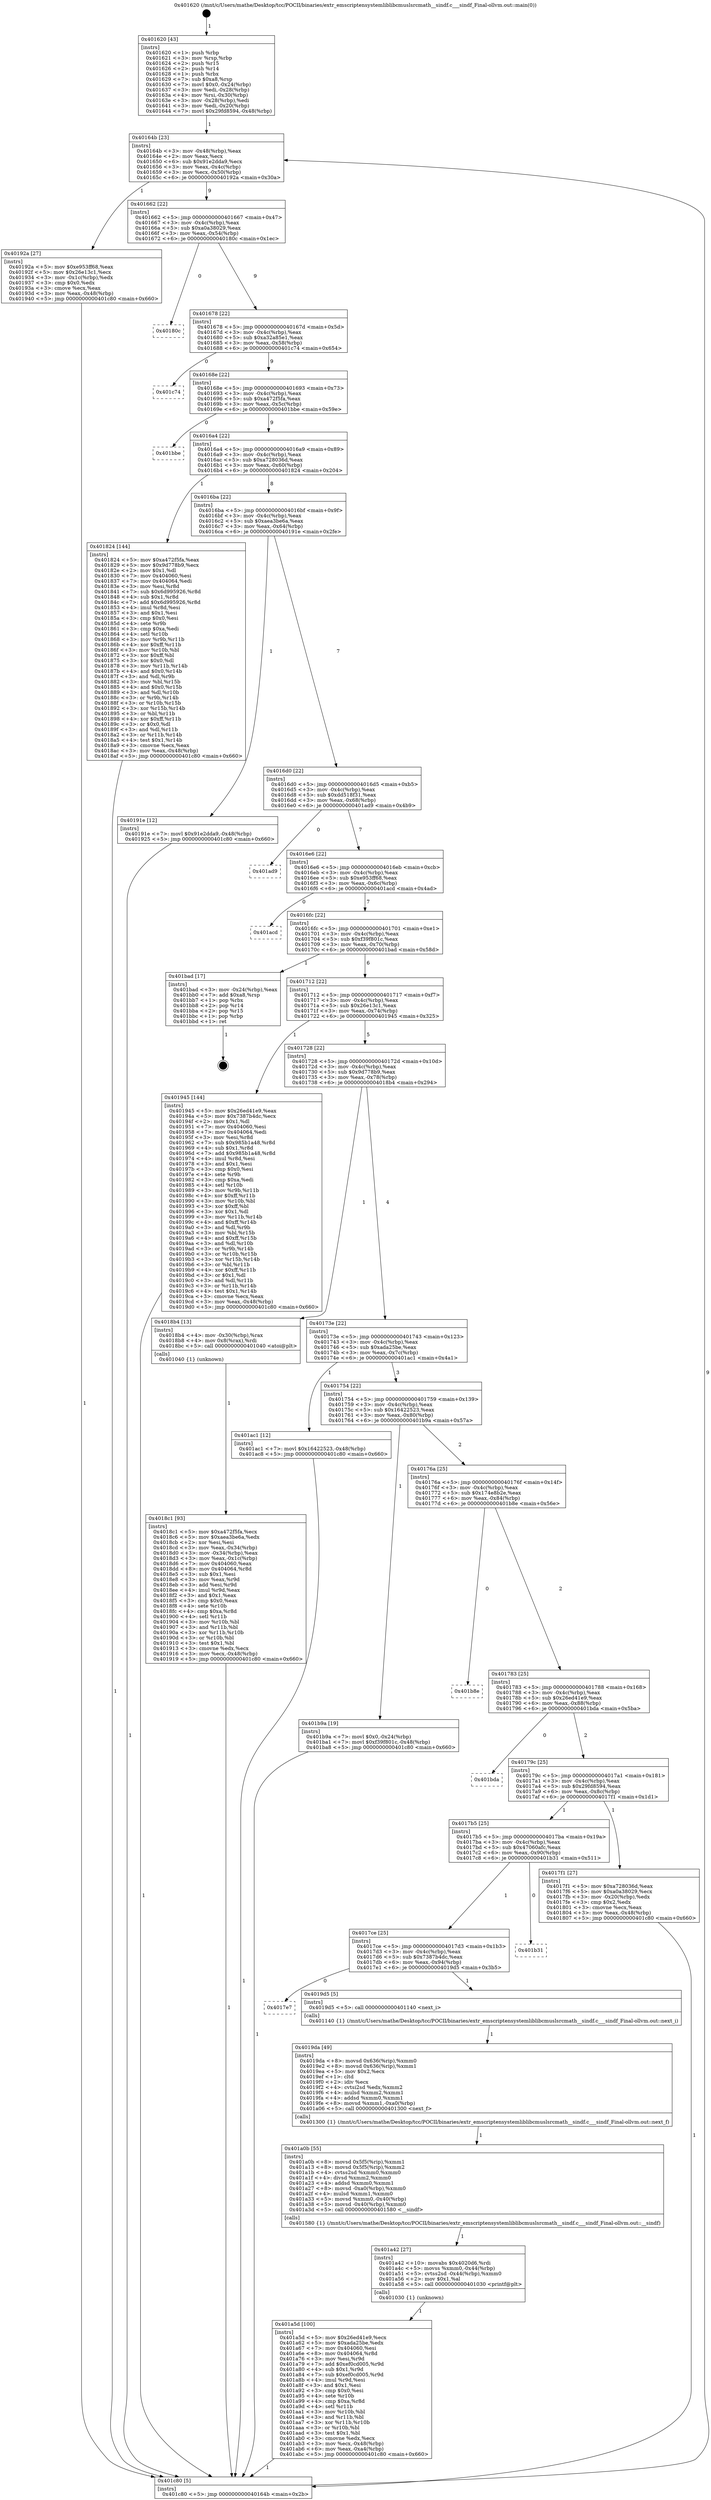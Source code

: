 digraph "0x401620" {
  label = "0x401620 (/mnt/c/Users/mathe/Desktop/tcc/POCII/binaries/extr_emscriptensystemliblibcmuslsrcmath__sindf.c___sindf_Final-ollvm.out::main(0))"
  labelloc = "t"
  node[shape=record]

  Entry [label="",width=0.3,height=0.3,shape=circle,fillcolor=black,style=filled]
  "0x40164b" [label="{
     0x40164b [23]\l
     | [instrs]\l
     &nbsp;&nbsp;0x40164b \<+3\>: mov -0x48(%rbp),%eax\l
     &nbsp;&nbsp;0x40164e \<+2\>: mov %eax,%ecx\l
     &nbsp;&nbsp;0x401650 \<+6\>: sub $0x91e2dda9,%ecx\l
     &nbsp;&nbsp;0x401656 \<+3\>: mov %eax,-0x4c(%rbp)\l
     &nbsp;&nbsp;0x401659 \<+3\>: mov %ecx,-0x50(%rbp)\l
     &nbsp;&nbsp;0x40165c \<+6\>: je 000000000040192a \<main+0x30a\>\l
  }"]
  "0x40192a" [label="{
     0x40192a [27]\l
     | [instrs]\l
     &nbsp;&nbsp;0x40192a \<+5\>: mov $0xe953ff68,%eax\l
     &nbsp;&nbsp;0x40192f \<+5\>: mov $0x26e13c1,%ecx\l
     &nbsp;&nbsp;0x401934 \<+3\>: mov -0x1c(%rbp),%edx\l
     &nbsp;&nbsp;0x401937 \<+3\>: cmp $0x0,%edx\l
     &nbsp;&nbsp;0x40193a \<+3\>: cmove %ecx,%eax\l
     &nbsp;&nbsp;0x40193d \<+3\>: mov %eax,-0x48(%rbp)\l
     &nbsp;&nbsp;0x401940 \<+5\>: jmp 0000000000401c80 \<main+0x660\>\l
  }"]
  "0x401662" [label="{
     0x401662 [22]\l
     | [instrs]\l
     &nbsp;&nbsp;0x401662 \<+5\>: jmp 0000000000401667 \<main+0x47\>\l
     &nbsp;&nbsp;0x401667 \<+3\>: mov -0x4c(%rbp),%eax\l
     &nbsp;&nbsp;0x40166a \<+5\>: sub $0xa0a38029,%eax\l
     &nbsp;&nbsp;0x40166f \<+3\>: mov %eax,-0x54(%rbp)\l
     &nbsp;&nbsp;0x401672 \<+6\>: je 000000000040180c \<main+0x1ec\>\l
  }"]
  Exit [label="",width=0.3,height=0.3,shape=circle,fillcolor=black,style=filled,peripheries=2]
  "0x40180c" [label="{
     0x40180c\l
  }", style=dashed]
  "0x401678" [label="{
     0x401678 [22]\l
     | [instrs]\l
     &nbsp;&nbsp;0x401678 \<+5\>: jmp 000000000040167d \<main+0x5d\>\l
     &nbsp;&nbsp;0x40167d \<+3\>: mov -0x4c(%rbp),%eax\l
     &nbsp;&nbsp;0x401680 \<+5\>: sub $0xa32a85e1,%eax\l
     &nbsp;&nbsp;0x401685 \<+3\>: mov %eax,-0x58(%rbp)\l
     &nbsp;&nbsp;0x401688 \<+6\>: je 0000000000401c74 \<main+0x654\>\l
  }"]
  "0x401a5d" [label="{
     0x401a5d [100]\l
     | [instrs]\l
     &nbsp;&nbsp;0x401a5d \<+5\>: mov $0x26ed41e9,%ecx\l
     &nbsp;&nbsp;0x401a62 \<+5\>: mov $0xada25be,%edx\l
     &nbsp;&nbsp;0x401a67 \<+7\>: mov 0x404060,%esi\l
     &nbsp;&nbsp;0x401a6e \<+8\>: mov 0x404064,%r8d\l
     &nbsp;&nbsp;0x401a76 \<+3\>: mov %esi,%r9d\l
     &nbsp;&nbsp;0x401a79 \<+7\>: add $0xef0cd005,%r9d\l
     &nbsp;&nbsp;0x401a80 \<+4\>: sub $0x1,%r9d\l
     &nbsp;&nbsp;0x401a84 \<+7\>: sub $0xef0cd005,%r9d\l
     &nbsp;&nbsp;0x401a8b \<+4\>: imul %r9d,%esi\l
     &nbsp;&nbsp;0x401a8f \<+3\>: and $0x1,%esi\l
     &nbsp;&nbsp;0x401a92 \<+3\>: cmp $0x0,%esi\l
     &nbsp;&nbsp;0x401a95 \<+4\>: sete %r10b\l
     &nbsp;&nbsp;0x401a99 \<+4\>: cmp $0xa,%r8d\l
     &nbsp;&nbsp;0x401a9d \<+4\>: setl %r11b\l
     &nbsp;&nbsp;0x401aa1 \<+3\>: mov %r10b,%bl\l
     &nbsp;&nbsp;0x401aa4 \<+3\>: and %r11b,%bl\l
     &nbsp;&nbsp;0x401aa7 \<+3\>: xor %r11b,%r10b\l
     &nbsp;&nbsp;0x401aaa \<+3\>: or %r10b,%bl\l
     &nbsp;&nbsp;0x401aad \<+3\>: test $0x1,%bl\l
     &nbsp;&nbsp;0x401ab0 \<+3\>: cmovne %edx,%ecx\l
     &nbsp;&nbsp;0x401ab3 \<+3\>: mov %ecx,-0x48(%rbp)\l
     &nbsp;&nbsp;0x401ab6 \<+6\>: mov %eax,-0xa4(%rbp)\l
     &nbsp;&nbsp;0x401abc \<+5\>: jmp 0000000000401c80 \<main+0x660\>\l
  }"]
  "0x401c74" [label="{
     0x401c74\l
  }", style=dashed]
  "0x40168e" [label="{
     0x40168e [22]\l
     | [instrs]\l
     &nbsp;&nbsp;0x40168e \<+5\>: jmp 0000000000401693 \<main+0x73\>\l
     &nbsp;&nbsp;0x401693 \<+3\>: mov -0x4c(%rbp),%eax\l
     &nbsp;&nbsp;0x401696 \<+5\>: sub $0xa472f5fa,%eax\l
     &nbsp;&nbsp;0x40169b \<+3\>: mov %eax,-0x5c(%rbp)\l
     &nbsp;&nbsp;0x40169e \<+6\>: je 0000000000401bbe \<main+0x59e\>\l
  }"]
  "0x401a42" [label="{
     0x401a42 [27]\l
     | [instrs]\l
     &nbsp;&nbsp;0x401a42 \<+10\>: movabs $0x4020d6,%rdi\l
     &nbsp;&nbsp;0x401a4c \<+5\>: movss %xmm0,-0x44(%rbp)\l
     &nbsp;&nbsp;0x401a51 \<+5\>: cvtss2sd -0x44(%rbp),%xmm0\l
     &nbsp;&nbsp;0x401a56 \<+2\>: mov $0x1,%al\l
     &nbsp;&nbsp;0x401a58 \<+5\>: call 0000000000401030 \<printf@plt\>\l
     | [calls]\l
     &nbsp;&nbsp;0x401030 \{1\} (unknown)\l
  }"]
  "0x401bbe" [label="{
     0x401bbe\l
  }", style=dashed]
  "0x4016a4" [label="{
     0x4016a4 [22]\l
     | [instrs]\l
     &nbsp;&nbsp;0x4016a4 \<+5\>: jmp 00000000004016a9 \<main+0x89\>\l
     &nbsp;&nbsp;0x4016a9 \<+3\>: mov -0x4c(%rbp),%eax\l
     &nbsp;&nbsp;0x4016ac \<+5\>: sub $0xa728036d,%eax\l
     &nbsp;&nbsp;0x4016b1 \<+3\>: mov %eax,-0x60(%rbp)\l
     &nbsp;&nbsp;0x4016b4 \<+6\>: je 0000000000401824 \<main+0x204\>\l
  }"]
  "0x401a0b" [label="{
     0x401a0b [55]\l
     | [instrs]\l
     &nbsp;&nbsp;0x401a0b \<+8\>: movsd 0x5f5(%rip),%xmm1\l
     &nbsp;&nbsp;0x401a13 \<+8\>: movsd 0x5f5(%rip),%xmm2\l
     &nbsp;&nbsp;0x401a1b \<+4\>: cvtss2sd %xmm0,%xmm0\l
     &nbsp;&nbsp;0x401a1f \<+4\>: divsd %xmm2,%xmm0\l
     &nbsp;&nbsp;0x401a23 \<+4\>: addsd %xmm0,%xmm1\l
     &nbsp;&nbsp;0x401a27 \<+8\>: movsd -0xa0(%rbp),%xmm0\l
     &nbsp;&nbsp;0x401a2f \<+4\>: mulsd %xmm1,%xmm0\l
     &nbsp;&nbsp;0x401a33 \<+5\>: movsd %xmm0,-0x40(%rbp)\l
     &nbsp;&nbsp;0x401a38 \<+5\>: movsd -0x40(%rbp),%xmm0\l
     &nbsp;&nbsp;0x401a3d \<+5\>: call 0000000000401580 \<__sindf\>\l
     | [calls]\l
     &nbsp;&nbsp;0x401580 \{1\} (/mnt/c/Users/mathe/Desktop/tcc/POCII/binaries/extr_emscriptensystemliblibcmuslsrcmath__sindf.c___sindf_Final-ollvm.out::__sindf)\l
  }"]
  "0x401824" [label="{
     0x401824 [144]\l
     | [instrs]\l
     &nbsp;&nbsp;0x401824 \<+5\>: mov $0xa472f5fa,%eax\l
     &nbsp;&nbsp;0x401829 \<+5\>: mov $0x9d778b9,%ecx\l
     &nbsp;&nbsp;0x40182e \<+2\>: mov $0x1,%dl\l
     &nbsp;&nbsp;0x401830 \<+7\>: mov 0x404060,%esi\l
     &nbsp;&nbsp;0x401837 \<+7\>: mov 0x404064,%edi\l
     &nbsp;&nbsp;0x40183e \<+3\>: mov %esi,%r8d\l
     &nbsp;&nbsp;0x401841 \<+7\>: sub $0x6d995926,%r8d\l
     &nbsp;&nbsp;0x401848 \<+4\>: sub $0x1,%r8d\l
     &nbsp;&nbsp;0x40184c \<+7\>: add $0x6d995926,%r8d\l
     &nbsp;&nbsp;0x401853 \<+4\>: imul %r8d,%esi\l
     &nbsp;&nbsp;0x401857 \<+3\>: and $0x1,%esi\l
     &nbsp;&nbsp;0x40185a \<+3\>: cmp $0x0,%esi\l
     &nbsp;&nbsp;0x40185d \<+4\>: sete %r9b\l
     &nbsp;&nbsp;0x401861 \<+3\>: cmp $0xa,%edi\l
     &nbsp;&nbsp;0x401864 \<+4\>: setl %r10b\l
     &nbsp;&nbsp;0x401868 \<+3\>: mov %r9b,%r11b\l
     &nbsp;&nbsp;0x40186b \<+4\>: xor $0xff,%r11b\l
     &nbsp;&nbsp;0x40186f \<+3\>: mov %r10b,%bl\l
     &nbsp;&nbsp;0x401872 \<+3\>: xor $0xff,%bl\l
     &nbsp;&nbsp;0x401875 \<+3\>: xor $0x0,%dl\l
     &nbsp;&nbsp;0x401878 \<+3\>: mov %r11b,%r14b\l
     &nbsp;&nbsp;0x40187b \<+4\>: and $0x0,%r14b\l
     &nbsp;&nbsp;0x40187f \<+3\>: and %dl,%r9b\l
     &nbsp;&nbsp;0x401882 \<+3\>: mov %bl,%r15b\l
     &nbsp;&nbsp;0x401885 \<+4\>: and $0x0,%r15b\l
     &nbsp;&nbsp;0x401889 \<+3\>: and %dl,%r10b\l
     &nbsp;&nbsp;0x40188c \<+3\>: or %r9b,%r14b\l
     &nbsp;&nbsp;0x40188f \<+3\>: or %r10b,%r15b\l
     &nbsp;&nbsp;0x401892 \<+3\>: xor %r15b,%r14b\l
     &nbsp;&nbsp;0x401895 \<+3\>: or %bl,%r11b\l
     &nbsp;&nbsp;0x401898 \<+4\>: xor $0xff,%r11b\l
     &nbsp;&nbsp;0x40189c \<+3\>: or $0x0,%dl\l
     &nbsp;&nbsp;0x40189f \<+3\>: and %dl,%r11b\l
     &nbsp;&nbsp;0x4018a2 \<+3\>: or %r11b,%r14b\l
     &nbsp;&nbsp;0x4018a5 \<+4\>: test $0x1,%r14b\l
     &nbsp;&nbsp;0x4018a9 \<+3\>: cmovne %ecx,%eax\l
     &nbsp;&nbsp;0x4018ac \<+3\>: mov %eax,-0x48(%rbp)\l
     &nbsp;&nbsp;0x4018af \<+5\>: jmp 0000000000401c80 \<main+0x660\>\l
  }"]
  "0x4016ba" [label="{
     0x4016ba [22]\l
     | [instrs]\l
     &nbsp;&nbsp;0x4016ba \<+5\>: jmp 00000000004016bf \<main+0x9f\>\l
     &nbsp;&nbsp;0x4016bf \<+3\>: mov -0x4c(%rbp),%eax\l
     &nbsp;&nbsp;0x4016c2 \<+5\>: sub $0xaea3be6a,%eax\l
     &nbsp;&nbsp;0x4016c7 \<+3\>: mov %eax,-0x64(%rbp)\l
     &nbsp;&nbsp;0x4016ca \<+6\>: je 000000000040191e \<main+0x2fe\>\l
  }"]
  "0x4019da" [label="{
     0x4019da [49]\l
     | [instrs]\l
     &nbsp;&nbsp;0x4019da \<+8\>: movsd 0x636(%rip),%xmm0\l
     &nbsp;&nbsp;0x4019e2 \<+8\>: movsd 0x636(%rip),%xmm1\l
     &nbsp;&nbsp;0x4019ea \<+5\>: mov $0x2,%ecx\l
     &nbsp;&nbsp;0x4019ef \<+1\>: cltd\l
     &nbsp;&nbsp;0x4019f0 \<+2\>: idiv %ecx\l
     &nbsp;&nbsp;0x4019f2 \<+4\>: cvtsi2sd %edx,%xmm2\l
     &nbsp;&nbsp;0x4019f6 \<+4\>: mulsd %xmm2,%xmm1\l
     &nbsp;&nbsp;0x4019fa \<+4\>: addsd %xmm0,%xmm1\l
     &nbsp;&nbsp;0x4019fe \<+8\>: movsd %xmm1,-0xa0(%rbp)\l
     &nbsp;&nbsp;0x401a06 \<+5\>: call 0000000000401300 \<next_f\>\l
     | [calls]\l
     &nbsp;&nbsp;0x401300 \{1\} (/mnt/c/Users/mathe/Desktop/tcc/POCII/binaries/extr_emscriptensystemliblibcmuslsrcmath__sindf.c___sindf_Final-ollvm.out::next_f)\l
  }"]
  "0x40191e" [label="{
     0x40191e [12]\l
     | [instrs]\l
     &nbsp;&nbsp;0x40191e \<+7\>: movl $0x91e2dda9,-0x48(%rbp)\l
     &nbsp;&nbsp;0x401925 \<+5\>: jmp 0000000000401c80 \<main+0x660\>\l
  }"]
  "0x4016d0" [label="{
     0x4016d0 [22]\l
     | [instrs]\l
     &nbsp;&nbsp;0x4016d0 \<+5\>: jmp 00000000004016d5 \<main+0xb5\>\l
     &nbsp;&nbsp;0x4016d5 \<+3\>: mov -0x4c(%rbp),%eax\l
     &nbsp;&nbsp;0x4016d8 \<+5\>: sub $0xdd518f31,%eax\l
     &nbsp;&nbsp;0x4016dd \<+3\>: mov %eax,-0x68(%rbp)\l
     &nbsp;&nbsp;0x4016e0 \<+6\>: je 0000000000401ad9 \<main+0x4b9\>\l
  }"]
  "0x4017e7" [label="{
     0x4017e7\l
  }", style=dashed]
  "0x401ad9" [label="{
     0x401ad9\l
  }", style=dashed]
  "0x4016e6" [label="{
     0x4016e6 [22]\l
     | [instrs]\l
     &nbsp;&nbsp;0x4016e6 \<+5\>: jmp 00000000004016eb \<main+0xcb\>\l
     &nbsp;&nbsp;0x4016eb \<+3\>: mov -0x4c(%rbp),%eax\l
     &nbsp;&nbsp;0x4016ee \<+5\>: sub $0xe953ff68,%eax\l
     &nbsp;&nbsp;0x4016f3 \<+3\>: mov %eax,-0x6c(%rbp)\l
     &nbsp;&nbsp;0x4016f6 \<+6\>: je 0000000000401acd \<main+0x4ad\>\l
  }"]
  "0x4019d5" [label="{
     0x4019d5 [5]\l
     | [instrs]\l
     &nbsp;&nbsp;0x4019d5 \<+5\>: call 0000000000401140 \<next_i\>\l
     | [calls]\l
     &nbsp;&nbsp;0x401140 \{1\} (/mnt/c/Users/mathe/Desktop/tcc/POCII/binaries/extr_emscriptensystemliblibcmuslsrcmath__sindf.c___sindf_Final-ollvm.out::next_i)\l
  }"]
  "0x401acd" [label="{
     0x401acd\l
  }", style=dashed]
  "0x4016fc" [label="{
     0x4016fc [22]\l
     | [instrs]\l
     &nbsp;&nbsp;0x4016fc \<+5\>: jmp 0000000000401701 \<main+0xe1\>\l
     &nbsp;&nbsp;0x401701 \<+3\>: mov -0x4c(%rbp),%eax\l
     &nbsp;&nbsp;0x401704 \<+5\>: sub $0xf39f801c,%eax\l
     &nbsp;&nbsp;0x401709 \<+3\>: mov %eax,-0x70(%rbp)\l
     &nbsp;&nbsp;0x40170c \<+6\>: je 0000000000401bad \<main+0x58d\>\l
  }"]
  "0x4017ce" [label="{
     0x4017ce [25]\l
     | [instrs]\l
     &nbsp;&nbsp;0x4017ce \<+5\>: jmp 00000000004017d3 \<main+0x1b3\>\l
     &nbsp;&nbsp;0x4017d3 \<+3\>: mov -0x4c(%rbp),%eax\l
     &nbsp;&nbsp;0x4017d6 \<+5\>: sub $0x7387b4dc,%eax\l
     &nbsp;&nbsp;0x4017db \<+6\>: mov %eax,-0x94(%rbp)\l
     &nbsp;&nbsp;0x4017e1 \<+6\>: je 00000000004019d5 \<main+0x3b5\>\l
  }"]
  "0x401bad" [label="{
     0x401bad [17]\l
     | [instrs]\l
     &nbsp;&nbsp;0x401bad \<+3\>: mov -0x24(%rbp),%eax\l
     &nbsp;&nbsp;0x401bb0 \<+7\>: add $0xa8,%rsp\l
     &nbsp;&nbsp;0x401bb7 \<+1\>: pop %rbx\l
     &nbsp;&nbsp;0x401bb8 \<+2\>: pop %r14\l
     &nbsp;&nbsp;0x401bba \<+2\>: pop %r15\l
     &nbsp;&nbsp;0x401bbc \<+1\>: pop %rbp\l
     &nbsp;&nbsp;0x401bbd \<+1\>: ret\l
  }"]
  "0x401712" [label="{
     0x401712 [22]\l
     | [instrs]\l
     &nbsp;&nbsp;0x401712 \<+5\>: jmp 0000000000401717 \<main+0xf7\>\l
     &nbsp;&nbsp;0x401717 \<+3\>: mov -0x4c(%rbp),%eax\l
     &nbsp;&nbsp;0x40171a \<+5\>: sub $0x26e13c1,%eax\l
     &nbsp;&nbsp;0x40171f \<+3\>: mov %eax,-0x74(%rbp)\l
     &nbsp;&nbsp;0x401722 \<+6\>: je 0000000000401945 \<main+0x325\>\l
  }"]
  "0x401b31" [label="{
     0x401b31\l
  }", style=dashed]
  "0x401945" [label="{
     0x401945 [144]\l
     | [instrs]\l
     &nbsp;&nbsp;0x401945 \<+5\>: mov $0x26ed41e9,%eax\l
     &nbsp;&nbsp;0x40194a \<+5\>: mov $0x7387b4dc,%ecx\l
     &nbsp;&nbsp;0x40194f \<+2\>: mov $0x1,%dl\l
     &nbsp;&nbsp;0x401951 \<+7\>: mov 0x404060,%esi\l
     &nbsp;&nbsp;0x401958 \<+7\>: mov 0x404064,%edi\l
     &nbsp;&nbsp;0x40195f \<+3\>: mov %esi,%r8d\l
     &nbsp;&nbsp;0x401962 \<+7\>: sub $0x985b1a48,%r8d\l
     &nbsp;&nbsp;0x401969 \<+4\>: sub $0x1,%r8d\l
     &nbsp;&nbsp;0x40196d \<+7\>: add $0x985b1a48,%r8d\l
     &nbsp;&nbsp;0x401974 \<+4\>: imul %r8d,%esi\l
     &nbsp;&nbsp;0x401978 \<+3\>: and $0x1,%esi\l
     &nbsp;&nbsp;0x40197b \<+3\>: cmp $0x0,%esi\l
     &nbsp;&nbsp;0x40197e \<+4\>: sete %r9b\l
     &nbsp;&nbsp;0x401982 \<+3\>: cmp $0xa,%edi\l
     &nbsp;&nbsp;0x401985 \<+4\>: setl %r10b\l
     &nbsp;&nbsp;0x401989 \<+3\>: mov %r9b,%r11b\l
     &nbsp;&nbsp;0x40198c \<+4\>: xor $0xff,%r11b\l
     &nbsp;&nbsp;0x401990 \<+3\>: mov %r10b,%bl\l
     &nbsp;&nbsp;0x401993 \<+3\>: xor $0xff,%bl\l
     &nbsp;&nbsp;0x401996 \<+3\>: xor $0x1,%dl\l
     &nbsp;&nbsp;0x401999 \<+3\>: mov %r11b,%r14b\l
     &nbsp;&nbsp;0x40199c \<+4\>: and $0xff,%r14b\l
     &nbsp;&nbsp;0x4019a0 \<+3\>: and %dl,%r9b\l
     &nbsp;&nbsp;0x4019a3 \<+3\>: mov %bl,%r15b\l
     &nbsp;&nbsp;0x4019a6 \<+4\>: and $0xff,%r15b\l
     &nbsp;&nbsp;0x4019aa \<+3\>: and %dl,%r10b\l
     &nbsp;&nbsp;0x4019ad \<+3\>: or %r9b,%r14b\l
     &nbsp;&nbsp;0x4019b0 \<+3\>: or %r10b,%r15b\l
     &nbsp;&nbsp;0x4019b3 \<+3\>: xor %r15b,%r14b\l
     &nbsp;&nbsp;0x4019b6 \<+3\>: or %bl,%r11b\l
     &nbsp;&nbsp;0x4019b9 \<+4\>: xor $0xff,%r11b\l
     &nbsp;&nbsp;0x4019bd \<+3\>: or $0x1,%dl\l
     &nbsp;&nbsp;0x4019c0 \<+3\>: and %dl,%r11b\l
     &nbsp;&nbsp;0x4019c3 \<+3\>: or %r11b,%r14b\l
     &nbsp;&nbsp;0x4019c6 \<+4\>: test $0x1,%r14b\l
     &nbsp;&nbsp;0x4019ca \<+3\>: cmovne %ecx,%eax\l
     &nbsp;&nbsp;0x4019cd \<+3\>: mov %eax,-0x48(%rbp)\l
     &nbsp;&nbsp;0x4019d0 \<+5\>: jmp 0000000000401c80 \<main+0x660\>\l
  }"]
  "0x401728" [label="{
     0x401728 [22]\l
     | [instrs]\l
     &nbsp;&nbsp;0x401728 \<+5\>: jmp 000000000040172d \<main+0x10d\>\l
     &nbsp;&nbsp;0x40172d \<+3\>: mov -0x4c(%rbp),%eax\l
     &nbsp;&nbsp;0x401730 \<+5\>: sub $0x9d778b9,%eax\l
     &nbsp;&nbsp;0x401735 \<+3\>: mov %eax,-0x78(%rbp)\l
     &nbsp;&nbsp;0x401738 \<+6\>: je 00000000004018b4 \<main+0x294\>\l
  }"]
  "0x4018c1" [label="{
     0x4018c1 [93]\l
     | [instrs]\l
     &nbsp;&nbsp;0x4018c1 \<+5\>: mov $0xa472f5fa,%ecx\l
     &nbsp;&nbsp;0x4018c6 \<+5\>: mov $0xaea3be6a,%edx\l
     &nbsp;&nbsp;0x4018cb \<+2\>: xor %esi,%esi\l
     &nbsp;&nbsp;0x4018cd \<+3\>: mov %eax,-0x34(%rbp)\l
     &nbsp;&nbsp;0x4018d0 \<+3\>: mov -0x34(%rbp),%eax\l
     &nbsp;&nbsp;0x4018d3 \<+3\>: mov %eax,-0x1c(%rbp)\l
     &nbsp;&nbsp;0x4018d6 \<+7\>: mov 0x404060,%eax\l
     &nbsp;&nbsp;0x4018dd \<+8\>: mov 0x404064,%r8d\l
     &nbsp;&nbsp;0x4018e5 \<+3\>: sub $0x1,%esi\l
     &nbsp;&nbsp;0x4018e8 \<+3\>: mov %eax,%r9d\l
     &nbsp;&nbsp;0x4018eb \<+3\>: add %esi,%r9d\l
     &nbsp;&nbsp;0x4018ee \<+4\>: imul %r9d,%eax\l
     &nbsp;&nbsp;0x4018f2 \<+3\>: and $0x1,%eax\l
     &nbsp;&nbsp;0x4018f5 \<+3\>: cmp $0x0,%eax\l
     &nbsp;&nbsp;0x4018f8 \<+4\>: sete %r10b\l
     &nbsp;&nbsp;0x4018fc \<+4\>: cmp $0xa,%r8d\l
     &nbsp;&nbsp;0x401900 \<+4\>: setl %r11b\l
     &nbsp;&nbsp;0x401904 \<+3\>: mov %r10b,%bl\l
     &nbsp;&nbsp;0x401907 \<+3\>: and %r11b,%bl\l
     &nbsp;&nbsp;0x40190a \<+3\>: xor %r11b,%r10b\l
     &nbsp;&nbsp;0x40190d \<+3\>: or %r10b,%bl\l
     &nbsp;&nbsp;0x401910 \<+3\>: test $0x1,%bl\l
     &nbsp;&nbsp;0x401913 \<+3\>: cmovne %edx,%ecx\l
     &nbsp;&nbsp;0x401916 \<+3\>: mov %ecx,-0x48(%rbp)\l
     &nbsp;&nbsp;0x401919 \<+5\>: jmp 0000000000401c80 \<main+0x660\>\l
  }"]
  "0x4018b4" [label="{
     0x4018b4 [13]\l
     | [instrs]\l
     &nbsp;&nbsp;0x4018b4 \<+4\>: mov -0x30(%rbp),%rax\l
     &nbsp;&nbsp;0x4018b8 \<+4\>: mov 0x8(%rax),%rdi\l
     &nbsp;&nbsp;0x4018bc \<+5\>: call 0000000000401040 \<atoi@plt\>\l
     | [calls]\l
     &nbsp;&nbsp;0x401040 \{1\} (unknown)\l
  }"]
  "0x40173e" [label="{
     0x40173e [22]\l
     | [instrs]\l
     &nbsp;&nbsp;0x40173e \<+5\>: jmp 0000000000401743 \<main+0x123\>\l
     &nbsp;&nbsp;0x401743 \<+3\>: mov -0x4c(%rbp),%eax\l
     &nbsp;&nbsp;0x401746 \<+5\>: sub $0xada25be,%eax\l
     &nbsp;&nbsp;0x40174b \<+3\>: mov %eax,-0x7c(%rbp)\l
     &nbsp;&nbsp;0x40174e \<+6\>: je 0000000000401ac1 \<main+0x4a1\>\l
  }"]
  "0x401620" [label="{
     0x401620 [43]\l
     | [instrs]\l
     &nbsp;&nbsp;0x401620 \<+1\>: push %rbp\l
     &nbsp;&nbsp;0x401621 \<+3\>: mov %rsp,%rbp\l
     &nbsp;&nbsp;0x401624 \<+2\>: push %r15\l
     &nbsp;&nbsp;0x401626 \<+2\>: push %r14\l
     &nbsp;&nbsp;0x401628 \<+1\>: push %rbx\l
     &nbsp;&nbsp;0x401629 \<+7\>: sub $0xa8,%rsp\l
     &nbsp;&nbsp;0x401630 \<+7\>: movl $0x0,-0x24(%rbp)\l
     &nbsp;&nbsp;0x401637 \<+3\>: mov %edi,-0x28(%rbp)\l
     &nbsp;&nbsp;0x40163a \<+4\>: mov %rsi,-0x30(%rbp)\l
     &nbsp;&nbsp;0x40163e \<+3\>: mov -0x28(%rbp),%edi\l
     &nbsp;&nbsp;0x401641 \<+3\>: mov %edi,-0x20(%rbp)\l
     &nbsp;&nbsp;0x401644 \<+7\>: movl $0x29fd8594,-0x48(%rbp)\l
  }"]
  "0x401ac1" [label="{
     0x401ac1 [12]\l
     | [instrs]\l
     &nbsp;&nbsp;0x401ac1 \<+7\>: movl $0x16422523,-0x48(%rbp)\l
     &nbsp;&nbsp;0x401ac8 \<+5\>: jmp 0000000000401c80 \<main+0x660\>\l
  }"]
  "0x401754" [label="{
     0x401754 [22]\l
     | [instrs]\l
     &nbsp;&nbsp;0x401754 \<+5\>: jmp 0000000000401759 \<main+0x139\>\l
     &nbsp;&nbsp;0x401759 \<+3\>: mov -0x4c(%rbp),%eax\l
     &nbsp;&nbsp;0x40175c \<+5\>: sub $0x16422523,%eax\l
     &nbsp;&nbsp;0x401761 \<+3\>: mov %eax,-0x80(%rbp)\l
     &nbsp;&nbsp;0x401764 \<+6\>: je 0000000000401b9a \<main+0x57a\>\l
  }"]
  "0x401c80" [label="{
     0x401c80 [5]\l
     | [instrs]\l
     &nbsp;&nbsp;0x401c80 \<+5\>: jmp 000000000040164b \<main+0x2b\>\l
  }"]
  "0x401b9a" [label="{
     0x401b9a [19]\l
     | [instrs]\l
     &nbsp;&nbsp;0x401b9a \<+7\>: movl $0x0,-0x24(%rbp)\l
     &nbsp;&nbsp;0x401ba1 \<+7\>: movl $0xf39f801c,-0x48(%rbp)\l
     &nbsp;&nbsp;0x401ba8 \<+5\>: jmp 0000000000401c80 \<main+0x660\>\l
  }"]
  "0x40176a" [label="{
     0x40176a [25]\l
     | [instrs]\l
     &nbsp;&nbsp;0x40176a \<+5\>: jmp 000000000040176f \<main+0x14f\>\l
     &nbsp;&nbsp;0x40176f \<+3\>: mov -0x4c(%rbp),%eax\l
     &nbsp;&nbsp;0x401772 \<+5\>: sub $0x174e8b2e,%eax\l
     &nbsp;&nbsp;0x401777 \<+6\>: mov %eax,-0x84(%rbp)\l
     &nbsp;&nbsp;0x40177d \<+6\>: je 0000000000401b8e \<main+0x56e\>\l
  }"]
  "0x4017b5" [label="{
     0x4017b5 [25]\l
     | [instrs]\l
     &nbsp;&nbsp;0x4017b5 \<+5\>: jmp 00000000004017ba \<main+0x19a\>\l
     &nbsp;&nbsp;0x4017ba \<+3\>: mov -0x4c(%rbp),%eax\l
     &nbsp;&nbsp;0x4017bd \<+5\>: sub $0x47060afc,%eax\l
     &nbsp;&nbsp;0x4017c2 \<+6\>: mov %eax,-0x90(%rbp)\l
     &nbsp;&nbsp;0x4017c8 \<+6\>: je 0000000000401b31 \<main+0x511\>\l
  }"]
  "0x401b8e" [label="{
     0x401b8e\l
  }", style=dashed]
  "0x401783" [label="{
     0x401783 [25]\l
     | [instrs]\l
     &nbsp;&nbsp;0x401783 \<+5\>: jmp 0000000000401788 \<main+0x168\>\l
     &nbsp;&nbsp;0x401788 \<+3\>: mov -0x4c(%rbp),%eax\l
     &nbsp;&nbsp;0x40178b \<+5\>: sub $0x26ed41e9,%eax\l
     &nbsp;&nbsp;0x401790 \<+6\>: mov %eax,-0x88(%rbp)\l
     &nbsp;&nbsp;0x401796 \<+6\>: je 0000000000401bda \<main+0x5ba\>\l
  }"]
  "0x4017f1" [label="{
     0x4017f1 [27]\l
     | [instrs]\l
     &nbsp;&nbsp;0x4017f1 \<+5\>: mov $0xa728036d,%eax\l
     &nbsp;&nbsp;0x4017f6 \<+5\>: mov $0xa0a38029,%ecx\l
     &nbsp;&nbsp;0x4017fb \<+3\>: mov -0x20(%rbp),%edx\l
     &nbsp;&nbsp;0x4017fe \<+3\>: cmp $0x2,%edx\l
     &nbsp;&nbsp;0x401801 \<+3\>: cmovne %ecx,%eax\l
     &nbsp;&nbsp;0x401804 \<+3\>: mov %eax,-0x48(%rbp)\l
     &nbsp;&nbsp;0x401807 \<+5\>: jmp 0000000000401c80 \<main+0x660\>\l
  }"]
  "0x401bda" [label="{
     0x401bda\l
  }", style=dashed]
  "0x40179c" [label="{
     0x40179c [25]\l
     | [instrs]\l
     &nbsp;&nbsp;0x40179c \<+5\>: jmp 00000000004017a1 \<main+0x181\>\l
     &nbsp;&nbsp;0x4017a1 \<+3\>: mov -0x4c(%rbp),%eax\l
     &nbsp;&nbsp;0x4017a4 \<+5\>: sub $0x29fd8594,%eax\l
     &nbsp;&nbsp;0x4017a9 \<+6\>: mov %eax,-0x8c(%rbp)\l
     &nbsp;&nbsp;0x4017af \<+6\>: je 00000000004017f1 \<main+0x1d1\>\l
  }"]
  Entry -> "0x401620" [label=" 1"]
  "0x40164b" -> "0x40192a" [label=" 1"]
  "0x40164b" -> "0x401662" [label=" 9"]
  "0x401bad" -> Exit [label=" 1"]
  "0x401662" -> "0x40180c" [label=" 0"]
  "0x401662" -> "0x401678" [label=" 9"]
  "0x401b9a" -> "0x401c80" [label=" 1"]
  "0x401678" -> "0x401c74" [label=" 0"]
  "0x401678" -> "0x40168e" [label=" 9"]
  "0x401ac1" -> "0x401c80" [label=" 1"]
  "0x40168e" -> "0x401bbe" [label=" 0"]
  "0x40168e" -> "0x4016a4" [label=" 9"]
  "0x401a5d" -> "0x401c80" [label=" 1"]
  "0x4016a4" -> "0x401824" [label=" 1"]
  "0x4016a4" -> "0x4016ba" [label=" 8"]
  "0x401a42" -> "0x401a5d" [label=" 1"]
  "0x4016ba" -> "0x40191e" [label=" 1"]
  "0x4016ba" -> "0x4016d0" [label=" 7"]
  "0x401a0b" -> "0x401a42" [label=" 1"]
  "0x4016d0" -> "0x401ad9" [label=" 0"]
  "0x4016d0" -> "0x4016e6" [label=" 7"]
  "0x4019da" -> "0x401a0b" [label=" 1"]
  "0x4016e6" -> "0x401acd" [label=" 0"]
  "0x4016e6" -> "0x4016fc" [label=" 7"]
  "0x4019d5" -> "0x4019da" [label=" 1"]
  "0x4016fc" -> "0x401bad" [label=" 1"]
  "0x4016fc" -> "0x401712" [label=" 6"]
  "0x4017ce" -> "0x4019d5" [label=" 1"]
  "0x401712" -> "0x401945" [label=" 1"]
  "0x401712" -> "0x401728" [label=" 5"]
  "0x4017ce" -> "0x4017e7" [label=" 0"]
  "0x401728" -> "0x4018b4" [label=" 1"]
  "0x401728" -> "0x40173e" [label=" 4"]
  "0x4017b5" -> "0x401b31" [label=" 0"]
  "0x40173e" -> "0x401ac1" [label=" 1"]
  "0x40173e" -> "0x401754" [label=" 3"]
  "0x4017b5" -> "0x4017ce" [label=" 1"]
  "0x401754" -> "0x401b9a" [label=" 1"]
  "0x401754" -> "0x40176a" [label=" 2"]
  "0x401945" -> "0x401c80" [label=" 1"]
  "0x40176a" -> "0x401b8e" [label=" 0"]
  "0x40176a" -> "0x401783" [label=" 2"]
  "0x40192a" -> "0x401c80" [label=" 1"]
  "0x401783" -> "0x401bda" [label=" 0"]
  "0x401783" -> "0x40179c" [label=" 2"]
  "0x40191e" -> "0x401c80" [label=" 1"]
  "0x40179c" -> "0x4017f1" [label=" 1"]
  "0x40179c" -> "0x4017b5" [label=" 1"]
  "0x4017f1" -> "0x401c80" [label=" 1"]
  "0x401620" -> "0x40164b" [label=" 1"]
  "0x401c80" -> "0x40164b" [label=" 9"]
  "0x401824" -> "0x401c80" [label=" 1"]
  "0x4018b4" -> "0x4018c1" [label=" 1"]
  "0x4018c1" -> "0x401c80" [label=" 1"]
}
